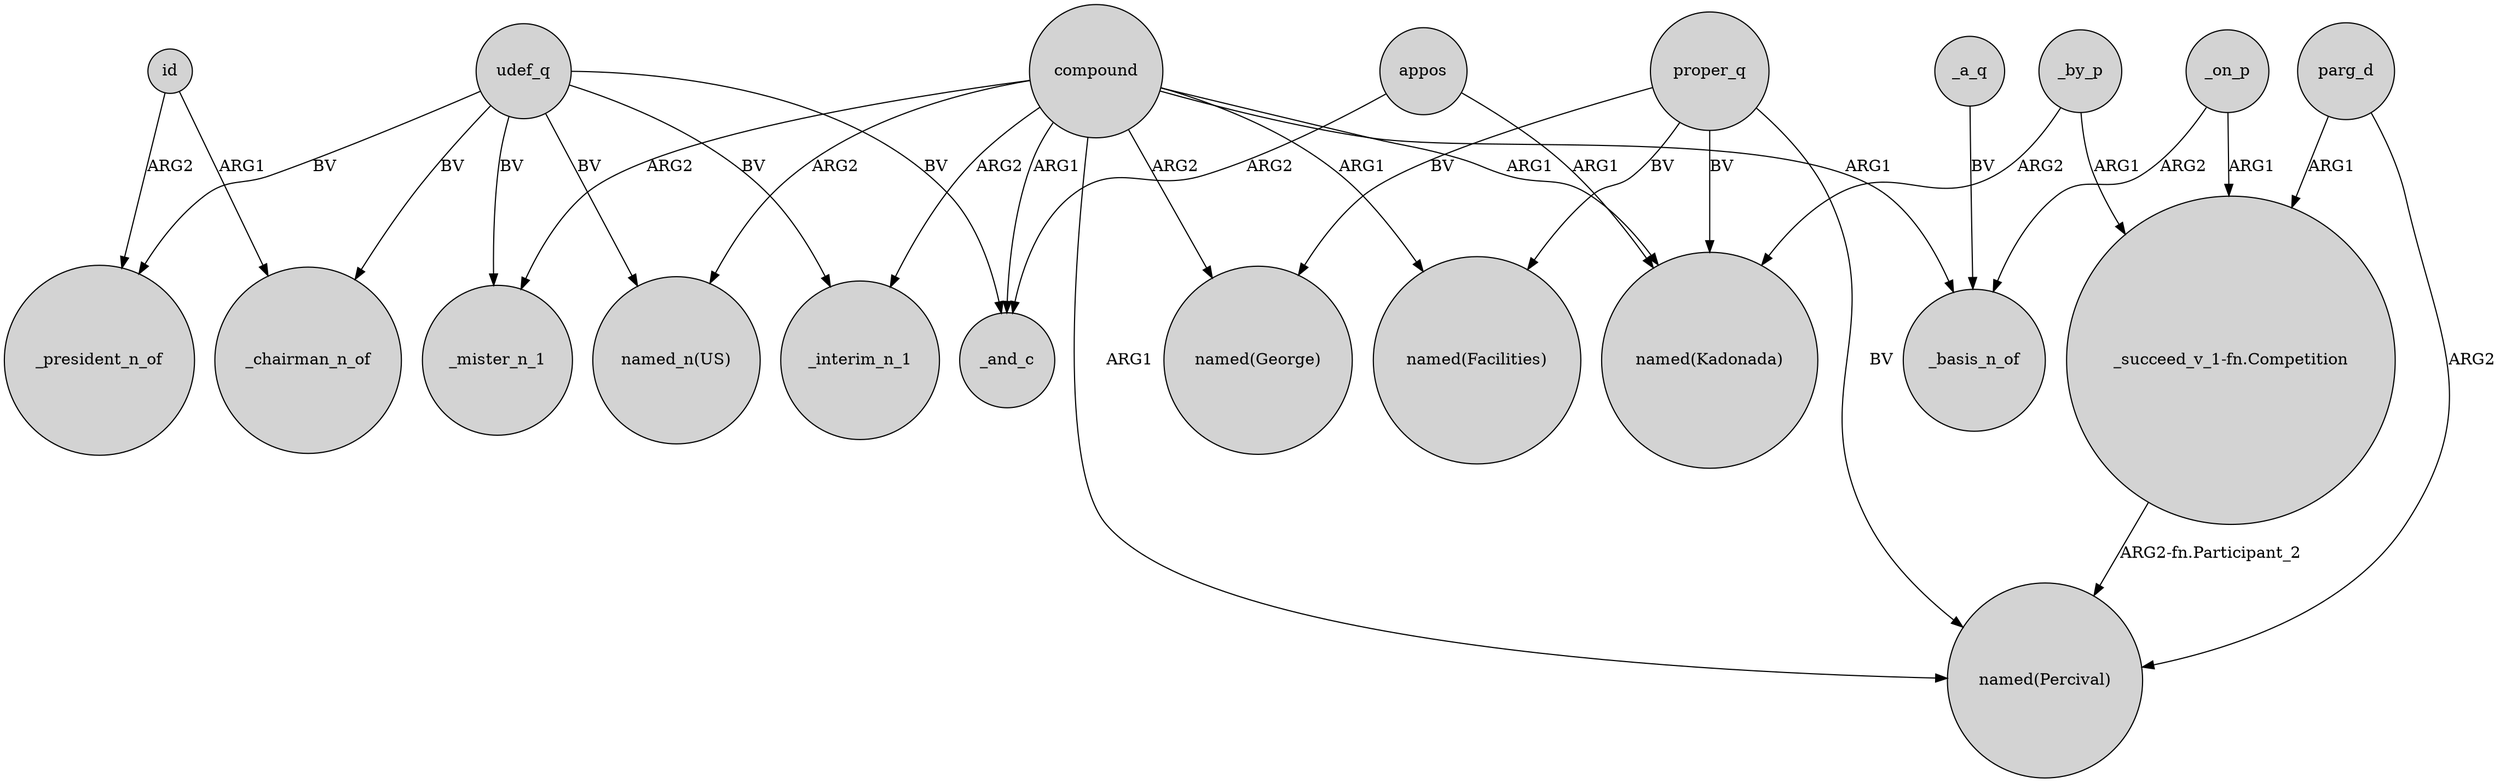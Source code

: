 digraph {
	node [shape=circle style=filled]
	id -> _chairman_n_of [label=ARG1]
	parg_d -> "named(Percival)" [label=ARG2]
	compound -> _mister_n_1 [label=ARG2]
	compound -> _and_c [label=ARG1]
	id -> _president_n_of [label=ARG2]
	appos -> _and_c [label=ARG2]
	compound -> "named(Percival)" [label=ARG1]
	udef_q -> _chairman_n_of [label=BV]
	_on_p -> "_succeed_v_1-fn.Competition" [label=ARG1]
	proper_q -> "named(Kadonada)" [label=BV]
	"_succeed_v_1-fn.Competition" -> "named(Percival)" [label="ARG2-fn.Participant_2"]
	udef_q -> _and_c [label=BV]
	udef_q -> _mister_n_1 [label=BV]
	proper_q -> "named(Facilities)" [label=BV]
	compound -> "named(Facilities)" [label=ARG1]
	appos -> "named(Kadonada)" [label=ARG1]
	proper_q -> "named(George)" [label=BV]
	parg_d -> "_succeed_v_1-fn.Competition" [label=ARG1]
	compound -> _interim_n_1 [label=ARG2]
	_on_p -> _basis_n_of [label=ARG2]
	udef_q -> _interim_n_1 [label=BV]
	_by_p -> "named(Kadonada)" [label=ARG2]
	compound -> "named(Kadonada)" [label=ARG1]
	_by_p -> "_succeed_v_1-fn.Competition" [label=ARG1]
	udef_q -> _president_n_of [label=BV]
	compound -> "named_n(US)" [label=ARG2]
	proper_q -> "named(Percival)" [label=BV]
	udef_q -> "named_n(US)" [label=BV]
	_a_q -> _basis_n_of [label=BV]
	compound -> _basis_n_of [label=ARG1]
	compound -> "named(George)" [label=ARG2]
}
